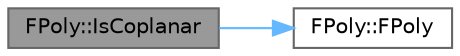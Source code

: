 digraph "FPoly::IsCoplanar"
{
 // INTERACTIVE_SVG=YES
 // LATEX_PDF_SIZE
  bgcolor="transparent";
  edge [fontname=Helvetica,fontsize=10,labelfontname=Helvetica,labelfontsize=10];
  node [fontname=Helvetica,fontsize=10,shape=box,height=0.2,width=0.4];
  rankdir="LR";
  Node1 [id="Node000001",label="FPoly::IsCoplanar",height=0.2,width=0.4,color="gray40", fillcolor="grey60", style="filled", fontcolor="black",tooltip=" "];
  Node1 -> Node2 [id="edge1_Node000001_Node000002",color="steelblue1",style="solid",tooltip=" "];
  Node2 [id="Node000002",label="FPoly::FPoly",height=0.2,width=0.4,color="grey40", fillcolor="white", style="filled",URL="$dd/dbb/classFPoly.html#ae710b4d2f15ae8b4f28a15775c7a2931",tooltip="Constructor, initializing all member variables."];
}
